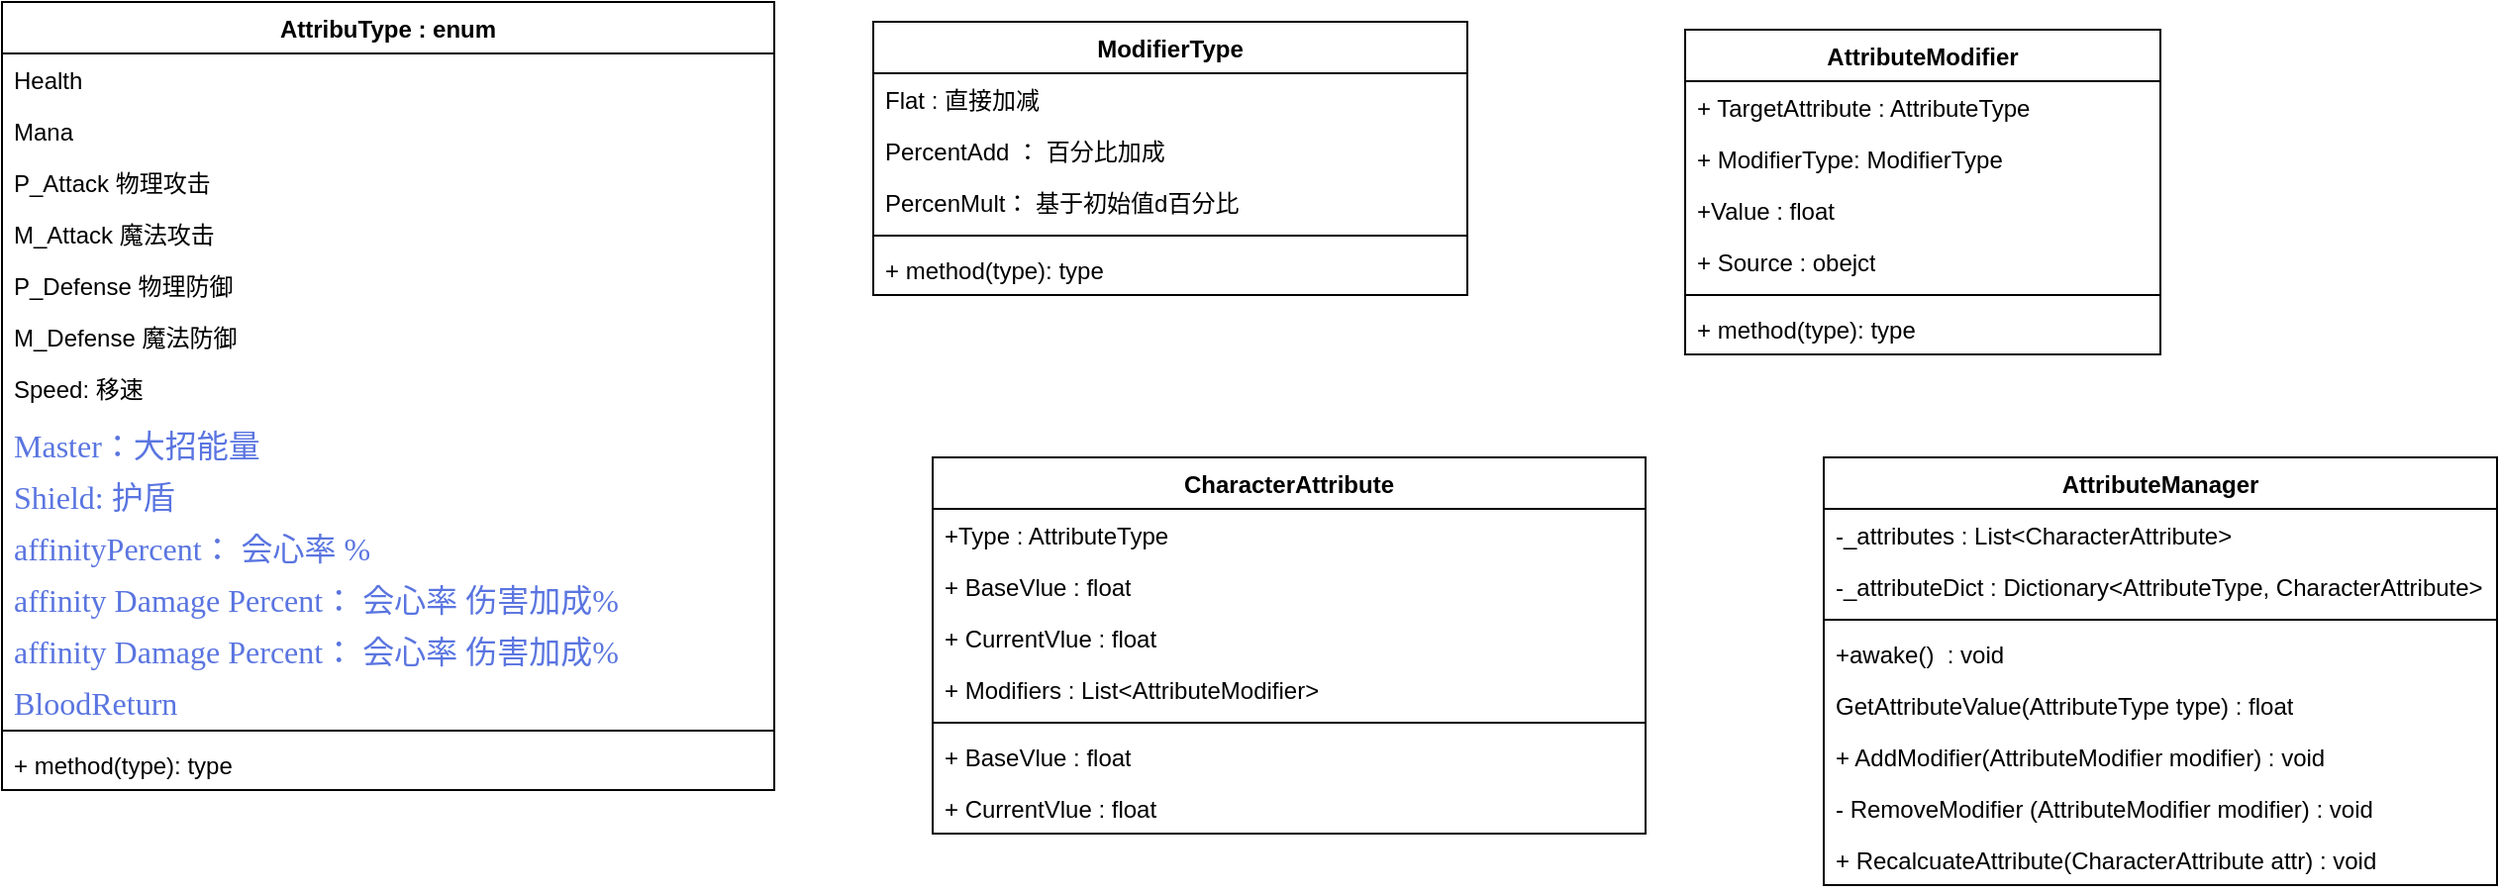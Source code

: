 <mxfile version="26.0.16">
  <diagram id="C5RBs43oDa-KdzZeNtuy" name="Page-1">
    <mxGraphModel dx="1426" dy="781" grid="1" gridSize="10" guides="1" tooltips="1" connect="1" arrows="1" fold="1" page="1" pageScale="1" pageWidth="827" pageHeight="1169" math="0" shadow="0">
      <root>
        <mxCell id="WIyWlLk6GJQsqaUBKTNV-0" />
        <mxCell id="WIyWlLk6GJQsqaUBKTNV-1" parent="WIyWlLk6GJQsqaUBKTNV-0" />
        <mxCell id="uVSXAjv3Zr4qq0RaLcOH-0" value="AttribuType : enum" style="swimlane;fontStyle=1;align=center;verticalAlign=top;childLayout=stackLayout;horizontal=1;startSize=26;horizontalStack=0;resizeParent=1;resizeParentMax=0;resizeLast=0;collapsible=1;marginBottom=0;whiteSpace=wrap;html=1;" vertex="1" parent="WIyWlLk6GJQsqaUBKTNV-1">
          <mxGeometry x="30" y="80" width="390" height="398" as="geometry" />
        </mxCell>
        <mxCell id="uVSXAjv3Zr4qq0RaLcOH-1" value="Health" style="text;strokeColor=none;fillColor=none;align=left;verticalAlign=top;spacingLeft=4;spacingRight=4;overflow=hidden;rotatable=0;points=[[0,0.5],[1,0.5]];portConstraint=eastwest;whiteSpace=wrap;html=1;" vertex="1" parent="uVSXAjv3Zr4qq0RaLcOH-0">
          <mxGeometry y="26" width="390" height="26" as="geometry" />
        </mxCell>
        <mxCell id="uVSXAjv3Zr4qq0RaLcOH-9" value="Mana" style="text;strokeColor=none;fillColor=none;align=left;verticalAlign=top;spacingLeft=4;spacingRight=4;overflow=hidden;rotatable=0;points=[[0,0.5],[1,0.5]];portConstraint=eastwest;whiteSpace=wrap;html=1;" vertex="1" parent="uVSXAjv3Zr4qq0RaLcOH-0">
          <mxGeometry y="52" width="390" height="26" as="geometry" />
        </mxCell>
        <mxCell id="uVSXAjv3Zr4qq0RaLcOH-10" value="P_Attack 物理攻击" style="text;strokeColor=none;fillColor=none;align=left;verticalAlign=top;spacingLeft=4;spacingRight=4;overflow=hidden;rotatable=0;points=[[0,0.5],[1,0.5]];portConstraint=eastwest;whiteSpace=wrap;html=1;" vertex="1" parent="uVSXAjv3Zr4qq0RaLcOH-0">
          <mxGeometry y="78" width="390" height="26" as="geometry" />
        </mxCell>
        <mxCell id="uVSXAjv3Zr4qq0RaLcOH-11" value="M_Attack 魔法攻击" style="text;strokeColor=none;fillColor=none;align=left;verticalAlign=top;spacingLeft=4;spacingRight=4;overflow=hidden;rotatable=0;points=[[0,0.5],[1,0.5]];portConstraint=eastwest;whiteSpace=wrap;html=1;" vertex="1" parent="uVSXAjv3Zr4qq0RaLcOH-0">
          <mxGeometry y="104" width="390" height="26" as="geometry" />
        </mxCell>
        <mxCell id="uVSXAjv3Zr4qq0RaLcOH-12" value="P_Defense 物理防御" style="text;strokeColor=none;fillColor=none;align=left;verticalAlign=top;spacingLeft=4;spacingRight=4;overflow=hidden;rotatable=0;points=[[0,0.5],[1,0.5]];portConstraint=eastwest;whiteSpace=wrap;html=1;" vertex="1" parent="uVSXAjv3Zr4qq0RaLcOH-0">
          <mxGeometry y="130" width="390" height="26" as="geometry" />
        </mxCell>
        <mxCell id="uVSXAjv3Zr4qq0RaLcOH-13" value="M_Defense 魔法防御" style="text;strokeColor=none;fillColor=none;align=left;verticalAlign=top;spacingLeft=4;spacingRight=4;overflow=hidden;rotatable=0;points=[[0,0.5],[1,0.5]];portConstraint=eastwest;whiteSpace=wrap;html=1;" vertex="1" parent="uVSXAjv3Zr4qq0RaLcOH-0">
          <mxGeometry y="156" width="390" height="26" as="geometry" />
        </mxCell>
        <mxCell id="uVSXAjv3Zr4qq0RaLcOH-14" value="Speed: 移速" style="text;strokeColor=none;fillColor=none;align=left;verticalAlign=top;spacingLeft=4;spacingRight=4;overflow=hidden;rotatable=0;points=[[0,0.5],[1,0.5]];portConstraint=eastwest;whiteSpace=wrap;html=1;" vertex="1" parent="uVSXAjv3Zr4qq0RaLcOH-0">
          <mxGeometry y="182" width="390" height="26" as="geometry" />
        </mxCell>
        <mxCell id="uVSXAjv3Zr4qq0RaLcOH-16" value="&lt;font face=&quot;PingFangSC-Regular, Microsoft YaHei, Segoe&amp;nbsp;UI&amp;nbsp;Variable&amp;nbsp;Static&amp;nbsp;Display&quot; color=&quot;#5a75e0&quot;&gt;&lt;span style=&quot;font-size: 16px; background-color: rgb(255, 255, 255);&quot;&gt;Master：大招能量&lt;/span&gt;&lt;/font&gt;" style="text;strokeColor=none;fillColor=none;align=left;verticalAlign=top;spacingLeft=4;spacingRight=4;overflow=hidden;rotatable=0;points=[[0,0.5],[1,0.5]];portConstraint=eastwest;whiteSpace=wrap;html=1;" vertex="1" parent="uVSXAjv3Zr4qq0RaLcOH-0">
          <mxGeometry y="208" width="390" height="26" as="geometry" />
        </mxCell>
        <mxCell id="uVSXAjv3Zr4qq0RaLcOH-17" value="&lt;font face=&quot;PingFangSC-Regular, Microsoft YaHei, Segoe&amp;nbsp;UI&amp;nbsp;Variable&amp;nbsp;Static&amp;nbsp;Display&quot; color=&quot;#5a75e0&quot;&gt;&lt;span style=&quot;font-size: 16px; background-color: rgb(255, 255, 255);&quot;&gt;Shield: 护盾&lt;/span&gt;&lt;/font&gt;" style="text;strokeColor=none;fillColor=none;align=left;verticalAlign=top;spacingLeft=4;spacingRight=4;overflow=hidden;rotatable=0;points=[[0,0.5],[1,0.5]];portConstraint=eastwest;whiteSpace=wrap;html=1;" vertex="1" parent="uVSXAjv3Zr4qq0RaLcOH-0">
          <mxGeometry y="234" width="390" height="26" as="geometry" />
        </mxCell>
        <mxCell id="uVSXAjv3Zr4qq0RaLcOH-18" value="&lt;font face=&quot;PingFangSC-Regular, Microsoft YaHei, Segoe&amp;nbsp;UI&amp;nbsp;Variable&amp;nbsp;Static&amp;nbsp;Display&quot; color=&quot;#5a75e0&quot;&gt;&lt;span style=&quot;font-size: 16px; background-color: rgb(255, 255, 255);&quot;&gt;affinityPercent： 会心率 %&lt;/span&gt;&lt;/font&gt;" style="text;strokeColor=none;fillColor=none;align=left;verticalAlign=top;spacingLeft=4;spacingRight=4;overflow=hidden;rotatable=0;points=[[0,0.5],[1,0.5]];portConstraint=eastwest;whiteSpace=wrap;html=1;" vertex="1" parent="uVSXAjv3Zr4qq0RaLcOH-0">
          <mxGeometry y="260" width="390" height="26" as="geometry" />
        </mxCell>
        <mxCell id="uVSXAjv3Zr4qq0RaLcOH-19" value="&lt;font face=&quot;PingFangSC-Regular, Microsoft YaHei, Segoe&amp;nbsp;UI&amp;nbsp;Variable&amp;nbsp;Static&amp;nbsp;Display&quot; color=&quot;#5a75e0&quot;&gt;&lt;span style=&quot;font-size: 16px; background-color: rgb(255, 255, 255);&quot;&gt;affinity Damage Percent： 会心率 伤害加成%&lt;/span&gt;&lt;/font&gt;" style="text;strokeColor=none;fillColor=none;align=left;verticalAlign=top;spacingLeft=4;spacingRight=4;overflow=hidden;rotatable=0;points=[[0,0.5],[1,0.5]];portConstraint=eastwest;whiteSpace=wrap;html=1;" vertex="1" parent="uVSXAjv3Zr4qq0RaLcOH-0">
          <mxGeometry y="286" width="390" height="26" as="geometry" />
        </mxCell>
        <mxCell id="uVSXAjv3Zr4qq0RaLcOH-20" value="&lt;font face=&quot;PingFangSC-Regular, Microsoft YaHei, Segoe&amp;nbsp;UI&amp;nbsp;Variable&amp;nbsp;Static&amp;nbsp;Display&quot; color=&quot;#5a75e0&quot;&gt;&lt;span style=&quot;font-size: 16px; background-color: rgb(255, 255, 255);&quot;&gt;affinity Damage Percent： 会心率 伤害加成%&lt;/span&gt;&lt;/font&gt;" style="text;strokeColor=none;fillColor=none;align=left;verticalAlign=top;spacingLeft=4;spacingRight=4;overflow=hidden;rotatable=0;points=[[0,0.5],[1,0.5]];portConstraint=eastwest;whiteSpace=wrap;html=1;" vertex="1" parent="uVSXAjv3Zr4qq0RaLcOH-0">
          <mxGeometry y="312" width="390" height="26" as="geometry" />
        </mxCell>
        <mxCell id="uVSXAjv3Zr4qq0RaLcOH-21" value="&lt;font face=&quot;PingFangSC-Regular, Microsoft YaHei, Segoe&amp;nbsp;UI&amp;nbsp;Variable&amp;nbsp;Static&amp;nbsp;Display&quot; color=&quot;#5a75e0&quot;&gt;&lt;span style=&quot;font-size: 16px; background-color: rgb(255, 255, 255);&quot;&gt;BloodReturn&lt;/span&gt;&lt;/font&gt;" style="text;strokeColor=none;fillColor=none;align=left;verticalAlign=top;spacingLeft=4;spacingRight=4;overflow=hidden;rotatable=0;points=[[0,0.5],[1,0.5]];portConstraint=eastwest;whiteSpace=wrap;html=1;" vertex="1" parent="uVSXAjv3Zr4qq0RaLcOH-0">
          <mxGeometry y="338" width="390" height="26" as="geometry" />
        </mxCell>
        <mxCell id="uVSXAjv3Zr4qq0RaLcOH-2" value="" style="line;strokeWidth=1;fillColor=none;align=left;verticalAlign=middle;spacingTop=-1;spacingLeft=3;spacingRight=3;rotatable=0;labelPosition=right;points=[];portConstraint=eastwest;strokeColor=inherit;" vertex="1" parent="uVSXAjv3Zr4qq0RaLcOH-0">
          <mxGeometry y="364" width="390" height="8" as="geometry" />
        </mxCell>
        <mxCell id="uVSXAjv3Zr4qq0RaLcOH-3" value="+ method(type): type" style="text;strokeColor=none;fillColor=none;align=left;verticalAlign=top;spacingLeft=4;spacingRight=4;overflow=hidden;rotatable=0;points=[[0,0.5],[1,0.5]];portConstraint=eastwest;whiteSpace=wrap;html=1;" vertex="1" parent="uVSXAjv3Zr4qq0RaLcOH-0">
          <mxGeometry y="372" width="390" height="26" as="geometry" />
        </mxCell>
        <mxCell id="uVSXAjv3Zr4qq0RaLcOH-4" value="&lt;div&gt;ModifierType&lt;/div&gt;&lt;div&gt;&lt;br&gt;&lt;/div&gt;" style="swimlane;fontStyle=1;align=center;verticalAlign=top;childLayout=stackLayout;horizontal=1;startSize=26;horizontalStack=0;resizeParent=1;resizeParentMax=0;resizeLast=0;collapsible=1;marginBottom=0;whiteSpace=wrap;html=1;" vertex="1" parent="WIyWlLk6GJQsqaUBKTNV-1">
          <mxGeometry x="470" y="90" width="300" height="138" as="geometry" />
        </mxCell>
        <mxCell id="uVSXAjv3Zr4qq0RaLcOH-5" value="Flat : 直接加减" style="text;strokeColor=none;fillColor=none;align=left;verticalAlign=top;spacingLeft=4;spacingRight=4;overflow=hidden;rotatable=0;points=[[0,0.5],[1,0.5]];portConstraint=eastwest;whiteSpace=wrap;html=1;" vertex="1" parent="uVSXAjv3Zr4qq0RaLcOH-4">
          <mxGeometry y="26" width="300" height="26" as="geometry" />
        </mxCell>
        <mxCell id="uVSXAjv3Zr4qq0RaLcOH-30" value="PercentAdd ： 百分比加成" style="text;strokeColor=none;fillColor=none;align=left;verticalAlign=top;spacingLeft=4;spacingRight=4;overflow=hidden;rotatable=0;points=[[0,0.5],[1,0.5]];portConstraint=eastwest;whiteSpace=wrap;html=1;" vertex="1" parent="uVSXAjv3Zr4qq0RaLcOH-4">
          <mxGeometry y="52" width="300" height="26" as="geometry" />
        </mxCell>
        <mxCell id="uVSXAjv3Zr4qq0RaLcOH-31" value="PercenMult： 基于初始值d百分比" style="text;strokeColor=none;fillColor=none;align=left;verticalAlign=top;spacingLeft=4;spacingRight=4;overflow=hidden;rotatable=0;points=[[0,0.5],[1,0.5]];portConstraint=eastwest;whiteSpace=wrap;html=1;" vertex="1" parent="uVSXAjv3Zr4qq0RaLcOH-4">
          <mxGeometry y="78" width="300" height="26" as="geometry" />
        </mxCell>
        <mxCell id="uVSXAjv3Zr4qq0RaLcOH-6" value="" style="line;strokeWidth=1;fillColor=none;align=left;verticalAlign=middle;spacingTop=-1;spacingLeft=3;spacingRight=3;rotatable=0;labelPosition=right;points=[];portConstraint=eastwest;strokeColor=inherit;" vertex="1" parent="uVSXAjv3Zr4qq0RaLcOH-4">
          <mxGeometry y="104" width="300" height="8" as="geometry" />
        </mxCell>
        <mxCell id="uVSXAjv3Zr4qq0RaLcOH-7" value="+ method(type): type" style="text;strokeColor=none;fillColor=none;align=left;verticalAlign=top;spacingLeft=4;spacingRight=4;overflow=hidden;rotatable=0;points=[[0,0.5],[1,0.5]];portConstraint=eastwest;whiteSpace=wrap;html=1;" vertex="1" parent="uVSXAjv3Zr4qq0RaLcOH-4">
          <mxGeometry y="112" width="300" height="26" as="geometry" />
        </mxCell>
        <mxCell id="uVSXAjv3Zr4qq0RaLcOH-22" value="CharacterAttribute" style="swimlane;fontStyle=1;align=center;verticalAlign=top;childLayout=stackLayout;horizontal=1;startSize=26;horizontalStack=0;resizeParent=1;resizeParentMax=0;resizeLast=0;collapsible=1;marginBottom=0;whiteSpace=wrap;html=1;" vertex="1" parent="WIyWlLk6GJQsqaUBKTNV-1">
          <mxGeometry x="500" y="310" width="360" height="190" as="geometry" />
        </mxCell>
        <mxCell id="uVSXAjv3Zr4qq0RaLcOH-23" value="+Type : AttributeType" style="text;strokeColor=none;fillColor=none;align=left;verticalAlign=top;spacingLeft=4;spacingRight=4;overflow=hidden;rotatable=0;points=[[0,0.5],[1,0.5]];portConstraint=eastwest;whiteSpace=wrap;html=1;" vertex="1" parent="uVSXAjv3Zr4qq0RaLcOH-22">
          <mxGeometry y="26" width="360" height="26" as="geometry" />
        </mxCell>
        <mxCell id="uVSXAjv3Zr4qq0RaLcOH-27" value="+ BaseVlue : float" style="text;strokeColor=none;fillColor=none;align=left;verticalAlign=top;spacingLeft=4;spacingRight=4;overflow=hidden;rotatable=0;points=[[0,0.5],[1,0.5]];portConstraint=eastwest;whiteSpace=wrap;html=1;" vertex="1" parent="uVSXAjv3Zr4qq0RaLcOH-22">
          <mxGeometry y="52" width="360" height="26" as="geometry" />
        </mxCell>
        <mxCell id="uVSXAjv3Zr4qq0RaLcOH-28" value="+ CurrentVlue : float" style="text;strokeColor=none;fillColor=none;align=left;verticalAlign=top;spacingLeft=4;spacingRight=4;overflow=hidden;rotatable=0;points=[[0,0.5],[1,0.5]];portConstraint=eastwest;whiteSpace=wrap;html=1;" vertex="1" parent="uVSXAjv3Zr4qq0RaLcOH-22">
          <mxGeometry y="78" width="360" height="26" as="geometry" />
        </mxCell>
        <mxCell id="uVSXAjv3Zr4qq0RaLcOH-29" value="+ Modifiers : List&amp;lt;AttributeModifier&amp;gt;" style="text;strokeColor=none;fillColor=none;align=left;verticalAlign=top;spacingLeft=4;spacingRight=4;overflow=hidden;rotatable=0;points=[[0,0.5],[1,0.5]];portConstraint=eastwest;whiteSpace=wrap;html=1;" vertex="1" parent="uVSXAjv3Zr4qq0RaLcOH-22">
          <mxGeometry y="104" width="360" height="26" as="geometry" />
        </mxCell>
        <mxCell id="uVSXAjv3Zr4qq0RaLcOH-24" value="" style="line;strokeWidth=1;fillColor=none;align=left;verticalAlign=middle;spacingTop=-1;spacingLeft=3;spacingRight=3;rotatable=0;labelPosition=right;points=[];portConstraint=eastwest;strokeColor=inherit;" vertex="1" parent="uVSXAjv3Zr4qq0RaLcOH-22">
          <mxGeometry y="130" width="360" height="8" as="geometry" />
        </mxCell>
        <mxCell id="uVSXAjv3Zr4qq0RaLcOH-25" value="+ BaseVlue : float" style="text;strokeColor=none;fillColor=none;align=left;verticalAlign=top;spacingLeft=4;spacingRight=4;overflow=hidden;rotatable=0;points=[[0,0.5],[1,0.5]];portConstraint=eastwest;whiteSpace=wrap;html=1;" vertex="1" parent="uVSXAjv3Zr4qq0RaLcOH-22">
          <mxGeometry y="138" width="360" height="26" as="geometry" />
        </mxCell>
        <mxCell id="uVSXAjv3Zr4qq0RaLcOH-26" value="+ CurrentVlue : float" style="text;strokeColor=none;fillColor=none;align=left;verticalAlign=top;spacingLeft=4;spacingRight=4;overflow=hidden;rotatable=0;points=[[0,0.5],[1,0.5]];portConstraint=eastwest;whiteSpace=wrap;html=1;" vertex="1" parent="uVSXAjv3Zr4qq0RaLcOH-22">
          <mxGeometry y="164" width="360" height="26" as="geometry" />
        </mxCell>
        <mxCell id="uVSXAjv3Zr4qq0RaLcOH-32" value="AttributeModifier" style="swimlane;fontStyle=1;align=center;verticalAlign=top;childLayout=stackLayout;horizontal=1;startSize=26;horizontalStack=0;resizeParent=1;resizeParentMax=0;resizeLast=0;collapsible=1;marginBottom=0;whiteSpace=wrap;html=1;" vertex="1" parent="WIyWlLk6GJQsqaUBKTNV-1">
          <mxGeometry x="880" y="94" width="240" height="164" as="geometry" />
        </mxCell>
        <mxCell id="uVSXAjv3Zr4qq0RaLcOH-33" value="+ TargetAttribute : AttributeType" style="text;strokeColor=none;fillColor=none;align=left;verticalAlign=top;spacingLeft=4;spacingRight=4;overflow=hidden;rotatable=0;points=[[0,0.5],[1,0.5]];portConstraint=eastwest;whiteSpace=wrap;html=1;" vertex="1" parent="uVSXAjv3Zr4qq0RaLcOH-32">
          <mxGeometry y="26" width="240" height="26" as="geometry" />
        </mxCell>
        <mxCell id="uVSXAjv3Zr4qq0RaLcOH-36" value="+ ModifierType: ModifierType" style="text;strokeColor=none;fillColor=none;align=left;verticalAlign=top;spacingLeft=4;spacingRight=4;overflow=hidden;rotatable=0;points=[[0,0.5],[1,0.5]];portConstraint=eastwest;whiteSpace=wrap;html=1;" vertex="1" parent="uVSXAjv3Zr4qq0RaLcOH-32">
          <mxGeometry y="52" width="240" height="26" as="geometry" />
        </mxCell>
        <mxCell id="uVSXAjv3Zr4qq0RaLcOH-37" value="+Value : float" style="text;strokeColor=none;fillColor=none;align=left;verticalAlign=top;spacingLeft=4;spacingRight=4;overflow=hidden;rotatable=0;points=[[0,0.5],[1,0.5]];portConstraint=eastwest;whiteSpace=wrap;html=1;" vertex="1" parent="uVSXAjv3Zr4qq0RaLcOH-32">
          <mxGeometry y="78" width="240" height="26" as="geometry" />
        </mxCell>
        <mxCell id="uVSXAjv3Zr4qq0RaLcOH-38" value="+ Source : obejct" style="text;strokeColor=none;fillColor=none;align=left;verticalAlign=top;spacingLeft=4;spacingRight=4;overflow=hidden;rotatable=0;points=[[0,0.5],[1,0.5]];portConstraint=eastwest;whiteSpace=wrap;html=1;" vertex="1" parent="uVSXAjv3Zr4qq0RaLcOH-32">
          <mxGeometry y="104" width="240" height="26" as="geometry" />
        </mxCell>
        <mxCell id="uVSXAjv3Zr4qq0RaLcOH-34" value="" style="line;strokeWidth=1;fillColor=none;align=left;verticalAlign=middle;spacingTop=-1;spacingLeft=3;spacingRight=3;rotatable=0;labelPosition=right;points=[];portConstraint=eastwest;strokeColor=inherit;" vertex="1" parent="uVSXAjv3Zr4qq0RaLcOH-32">
          <mxGeometry y="130" width="240" height="8" as="geometry" />
        </mxCell>
        <mxCell id="uVSXAjv3Zr4qq0RaLcOH-35" value="+ method(type): type" style="text;strokeColor=none;fillColor=none;align=left;verticalAlign=top;spacingLeft=4;spacingRight=4;overflow=hidden;rotatable=0;points=[[0,0.5],[1,0.5]];portConstraint=eastwest;whiteSpace=wrap;html=1;" vertex="1" parent="uVSXAjv3Zr4qq0RaLcOH-32">
          <mxGeometry y="138" width="240" height="26" as="geometry" />
        </mxCell>
        <mxCell id="uVSXAjv3Zr4qq0RaLcOH-47" value="AttributeManager" style="swimlane;fontStyle=1;align=center;verticalAlign=top;childLayout=stackLayout;horizontal=1;startSize=26;horizontalStack=0;resizeParent=1;resizeParentMax=0;resizeLast=0;collapsible=1;marginBottom=0;whiteSpace=wrap;html=1;" vertex="1" parent="WIyWlLk6GJQsqaUBKTNV-1">
          <mxGeometry x="950" y="310" width="340" height="216" as="geometry" />
        </mxCell>
        <mxCell id="uVSXAjv3Zr4qq0RaLcOH-48" value="-_attributes : List&amp;lt;CharacterAttribute&amp;gt;" style="text;strokeColor=none;fillColor=none;align=left;verticalAlign=top;spacingLeft=4;spacingRight=4;overflow=hidden;rotatable=0;points=[[0,0.5],[1,0.5]];portConstraint=eastwest;whiteSpace=wrap;html=1;" vertex="1" parent="uVSXAjv3Zr4qq0RaLcOH-47">
          <mxGeometry y="26" width="340" height="26" as="geometry" />
        </mxCell>
        <mxCell id="uVSXAjv3Zr4qq0RaLcOH-51" value="-_attributeDict : Dictionary&amp;lt;AttributeType, CharacterAttribute&amp;gt;" style="text;strokeColor=none;fillColor=none;align=left;verticalAlign=top;spacingLeft=4;spacingRight=4;overflow=hidden;rotatable=0;points=[[0,0.5],[1,0.5]];portConstraint=eastwest;whiteSpace=wrap;html=1;" vertex="1" parent="uVSXAjv3Zr4qq0RaLcOH-47">
          <mxGeometry y="52" width="340" height="26" as="geometry" />
        </mxCell>
        <mxCell id="uVSXAjv3Zr4qq0RaLcOH-49" value="" style="line;strokeWidth=1;fillColor=none;align=left;verticalAlign=middle;spacingTop=-1;spacingLeft=3;spacingRight=3;rotatable=0;labelPosition=right;points=[];portConstraint=eastwest;strokeColor=inherit;" vertex="1" parent="uVSXAjv3Zr4qq0RaLcOH-47">
          <mxGeometry y="78" width="340" height="8" as="geometry" />
        </mxCell>
        <mxCell id="uVSXAjv3Zr4qq0RaLcOH-50" value="+awake()&amp;nbsp; : void" style="text;strokeColor=none;fillColor=none;align=left;verticalAlign=top;spacingLeft=4;spacingRight=4;overflow=hidden;rotatable=0;points=[[0,0.5],[1,0.5]];portConstraint=eastwest;whiteSpace=wrap;html=1;" vertex="1" parent="uVSXAjv3Zr4qq0RaLcOH-47">
          <mxGeometry y="86" width="340" height="26" as="geometry" />
        </mxCell>
        <mxCell id="uVSXAjv3Zr4qq0RaLcOH-52" value="GetAttributeValue(AttributeType type) : float" style="text;strokeColor=none;fillColor=none;align=left;verticalAlign=top;spacingLeft=4;spacingRight=4;overflow=hidden;rotatable=0;points=[[0,0.5],[1,0.5]];portConstraint=eastwest;whiteSpace=wrap;html=1;" vertex="1" parent="uVSXAjv3Zr4qq0RaLcOH-47">
          <mxGeometry y="112" width="340" height="26" as="geometry" />
        </mxCell>
        <mxCell id="uVSXAjv3Zr4qq0RaLcOH-53" value="+ AddModifier(AttributeModifier modifier) : void" style="text;strokeColor=none;fillColor=none;align=left;verticalAlign=top;spacingLeft=4;spacingRight=4;overflow=hidden;rotatable=0;points=[[0,0.5],[1,0.5]];portConstraint=eastwest;whiteSpace=wrap;html=1;" vertex="1" parent="uVSXAjv3Zr4qq0RaLcOH-47">
          <mxGeometry y="138" width="340" height="26" as="geometry" />
        </mxCell>
        <mxCell id="uVSXAjv3Zr4qq0RaLcOH-54" value="- RemoveModifier (AttributeModifier modifier) : void" style="text;strokeColor=none;fillColor=none;align=left;verticalAlign=top;spacingLeft=4;spacingRight=4;overflow=hidden;rotatable=0;points=[[0,0.5],[1,0.5]];portConstraint=eastwest;whiteSpace=wrap;html=1;" vertex="1" parent="uVSXAjv3Zr4qq0RaLcOH-47">
          <mxGeometry y="164" width="340" height="26" as="geometry" />
        </mxCell>
        <mxCell id="uVSXAjv3Zr4qq0RaLcOH-55" value="+ RecalcuateAttribute(CharacterAttribute attr) : void" style="text;strokeColor=none;fillColor=none;align=left;verticalAlign=top;spacingLeft=4;spacingRight=4;overflow=hidden;rotatable=0;points=[[0,0.5],[1,0.5]];portConstraint=eastwest;whiteSpace=wrap;html=1;" vertex="1" parent="uVSXAjv3Zr4qq0RaLcOH-47">
          <mxGeometry y="190" width="340" height="26" as="geometry" />
        </mxCell>
      </root>
    </mxGraphModel>
  </diagram>
</mxfile>

